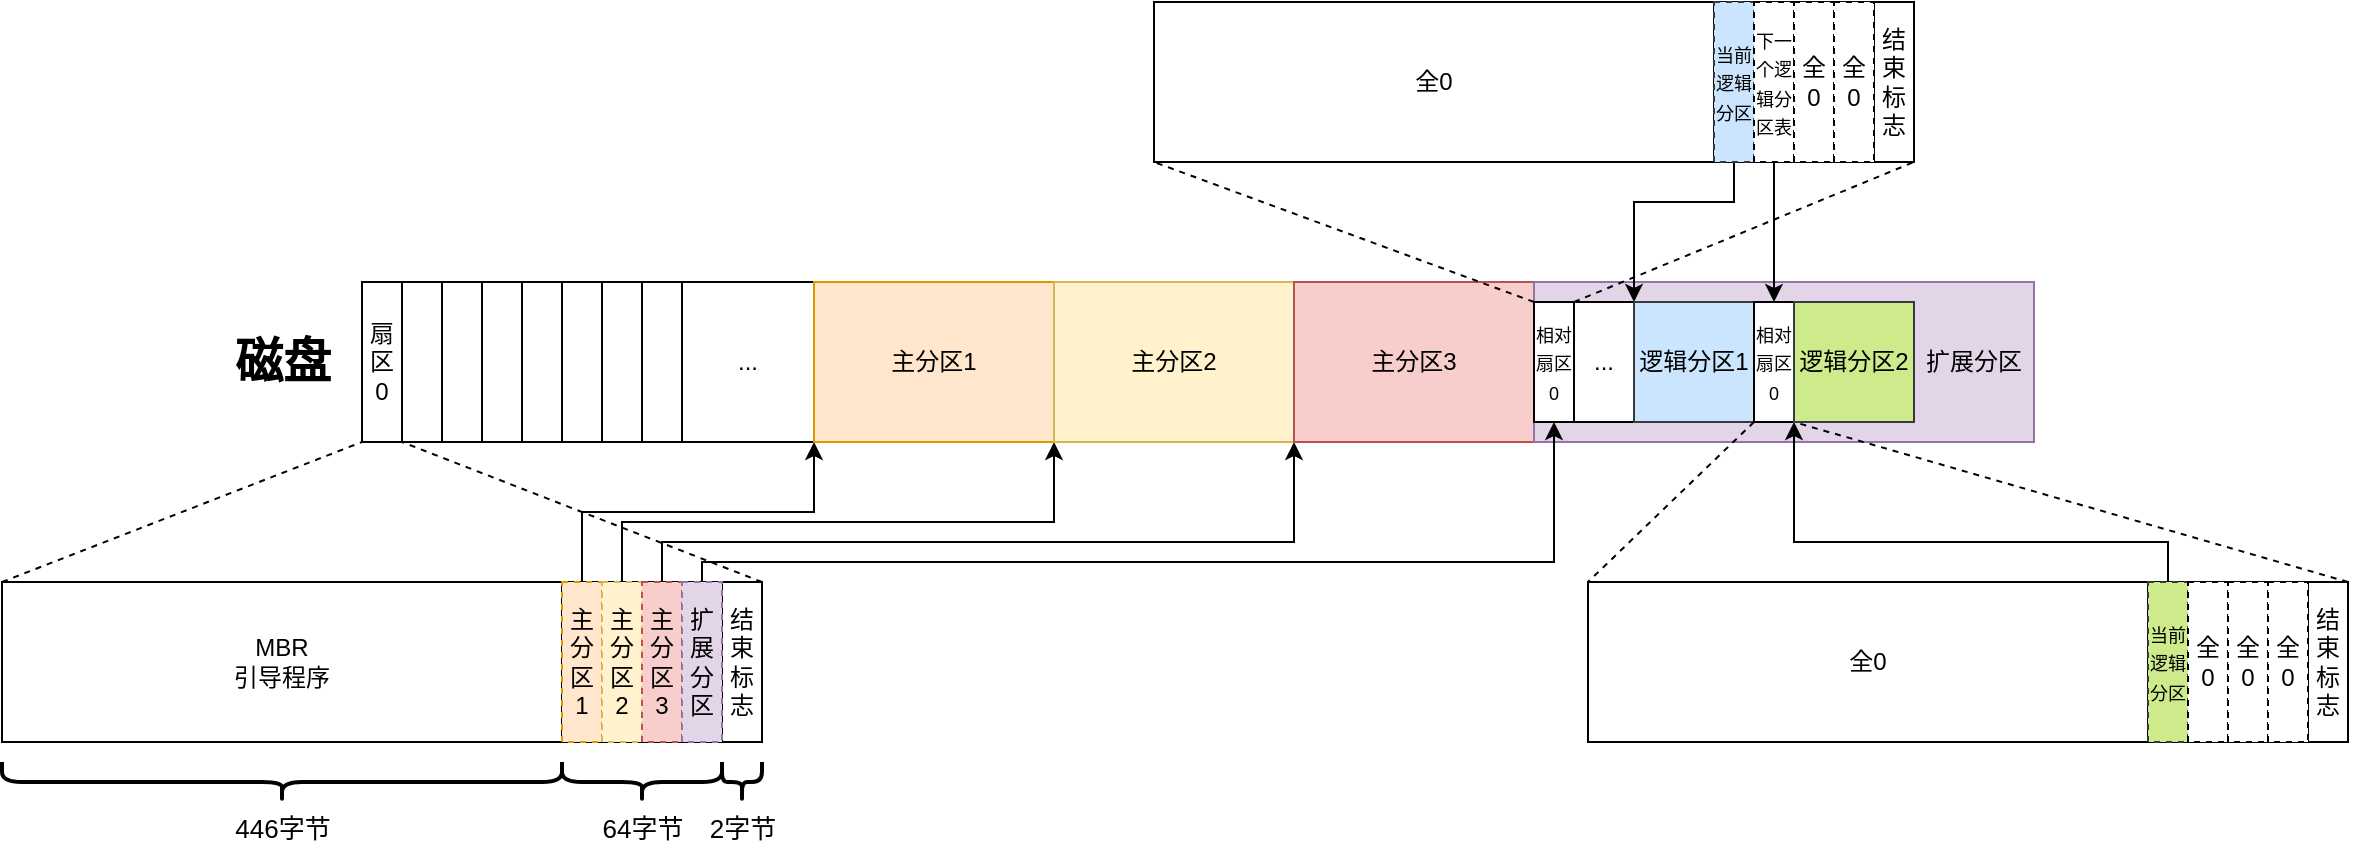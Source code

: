 <mxfile version="20.3.0" type="device"><diagram id="KrhyYPK084xBOkchEBpu" name="第 1 页"><mxGraphModel dx="1422" dy="865" grid="1" gridSize="10" guides="1" tooltips="1" connect="1" arrows="1" fold="1" page="1" pageScale="1" pageWidth="827" pageHeight="1169" math="0" shadow="0"><root><mxCell id="0"/><mxCell id="1" parent="0"/><mxCell id="gaqITlTnFuqZAr5YgOAr-1" value="MBR&lt;br&gt;引导程序" style="rounded=0;whiteSpace=wrap;html=1;" parent="1" vertex="1"><mxGeometry x="34" y="510" width="280" height="80" as="geometry"/></mxCell><mxCell id="gaqITlTnFuqZAr5YgOAr-2" value="" style="rounded=0;whiteSpace=wrap;html=1;" parent="1" vertex="1"><mxGeometry x="314" y="510" width="80" height="80" as="geometry"/></mxCell><mxCell id="gaqITlTnFuqZAr5YgOAr-6" value="结束标志" style="rounded=0;whiteSpace=wrap;html=1;" parent="1" vertex="1"><mxGeometry x="394" y="510" width="20" height="80" as="geometry"/></mxCell><mxCell id="gaqITlTnFuqZAr5YgOAr-67" style="edgeStyle=orthogonalEdgeStyle;rounded=0;orthogonalLoop=1;jettySize=auto;html=1;exitX=0.5;exitY=0;exitDx=0;exitDy=0;entryX=0;entryY=1;entryDx=0;entryDy=0;fontSize=13;" parent="1" source="gaqITlTnFuqZAr5YgOAr-7" target="gaqITlTnFuqZAr5YgOAr-66" edge="1"><mxGeometry relative="1" as="geometry"/></mxCell><mxCell id="gaqITlTnFuqZAr5YgOAr-7" value="主分区1" style="rounded=0;whiteSpace=wrap;html=1;fillColor=#ffe6cc;dashed=1;strokeColor=#d79b00;" parent="1" vertex="1"><mxGeometry x="314" y="510" width="20" height="80" as="geometry"/></mxCell><mxCell id="gaqITlTnFuqZAr5YgOAr-70" style="edgeStyle=orthogonalEdgeStyle;rounded=0;orthogonalLoop=1;jettySize=auto;html=1;exitX=0.5;exitY=0;exitDx=0;exitDy=0;entryX=0;entryY=1;entryDx=0;entryDy=0;fontSize=13;" parent="1" source="gaqITlTnFuqZAr5YgOAr-8" target="gaqITlTnFuqZAr5YgOAr-68" edge="1"><mxGeometry relative="1" as="geometry"><Array as="points"><mxPoint x="344" y="480"/><mxPoint x="560" y="480"/></Array></mxGeometry></mxCell><mxCell id="gaqITlTnFuqZAr5YgOAr-8" value="主分区2" style="rounded=0;whiteSpace=wrap;html=1;fillColor=#fff2cc;dashed=1;strokeColor=#d6b656;" parent="1" vertex="1"><mxGeometry x="334" y="510" width="20" height="80" as="geometry"/></mxCell><mxCell id="gaqITlTnFuqZAr5YgOAr-71" style="edgeStyle=orthogonalEdgeStyle;rounded=0;orthogonalLoop=1;jettySize=auto;html=1;exitX=0.5;exitY=0;exitDx=0;exitDy=0;entryX=0;entryY=1;entryDx=0;entryDy=0;fontSize=13;" parent="1" source="gaqITlTnFuqZAr5YgOAr-9" target="gaqITlTnFuqZAr5YgOAr-69" edge="1"><mxGeometry relative="1" as="geometry"><Array as="points"><mxPoint x="364" y="490"/><mxPoint x="680" y="490"/></Array></mxGeometry></mxCell><mxCell id="gaqITlTnFuqZAr5YgOAr-9" value="主分区3" style="rounded=0;whiteSpace=wrap;html=1;fillColor=#f8cecc;dashed=1;strokeColor=#b85450;" parent="1" vertex="1"><mxGeometry x="354" y="510" width="20" height="80" as="geometry"/></mxCell><mxCell id="gaqITlTnFuqZAr5YgOAr-10" value="扩展分区" style="rounded=0;whiteSpace=wrap;html=1;fillColor=#e1d5e7;dashed=1;strokeColor=#9673a6;" parent="1" vertex="1"><mxGeometry x="374" y="510" width="20" height="80" as="geometry"/></mxCell><mxCell id="gaqITlTnFuqZAr5YgOAr-11" value="" style="shape=curlyBracket;whiteSpace=wrap;html=1;rounded=1;flipH=1;fillColor=none;rotation=90;strokeWidth=2;" parent="1" vertex="1"><mxGeometry x="164" y="470" width="20" height="280" as="geometry"/></mxCell><mxCell id="gaqITlTnFuqZAr5YgOAr-12" value="&lt;span style=&quot;font-weight: normal;&quot;&gt;&lt;font style=&quot;font-size: 13px;&quot;&gt;446字节&lt;/font&gt;&lt;/span&gt;" style="text;strokeColor=none;fillColor=none;html=1;fontSize=24;fontStyle=1;verticalAlign=middle;align=center;strokeWidth=2;" parent="1" vertex="1"><mxGeometry x="139" y="620" width="70" height="20" as="geometry"/></mxCell><mxCell id="gaqITlTnFuqZAr5YgOAr-13" value="" style="shape=curlyBracket;whiteSpace=wrap;html=1;rounded=1;flipH=1;fillColor=none;rotation=90;strokeWidth=2;" parent="1" vertex="1"><mxGeometry x="344" y="570" width="20" height="80" as="geometry"/></mxCell><mxCell id="gaqITlTnFuqZAr5YgOAr-15" value="" style="shape=curlyBracket;whiteSpace=wrap;html=1;rounded=1;flipH=1;fillColor=none;rotation=90;strokeWidth=2;" parent="1" vertex="1"><mxGeometry x="394" y="600" width="20" height="20" as="geometry"/></mxCell><mxCell id="gaqITlTnFuqZAr5YgOAr-32" value="扇区0" style="rounded=0;whiteSpace=wrap;html=1;" parent="1" vertex="1"><mxGeometry x="214" y="360" width="20" height="80" as="geometry"/></mxCell><mxCell id="gaqITlTnFuqZAr5YgOAr-33" value="" style="rounded=0;whiteSpace=wrap;html=1;" parent="1" vertex="1"><mxGeometry x="234" y="360" width="20" height="80" as="geometry"/></mxCell><mxCell id="gaqITlTnFuqZAr5YgOAr-40" value="磁盘" style="text;strokeColor=none;fillColor=none;html=1;fontSize=24;fontStyle=1;verticalAlign=middle;align=center;strokeWidth=2;" parent="1" vertex="1"><mxGeometry x="144" y="380" width="60" height="40" as="geometry"/></mxCell><mxCell id="gaqITlTnFuqZAr5YgOAr-41" value="" style="rounded=0;whiteSpace=wrap;html=1;" parent="1" vertex="1"><mxGeometry x="254" y="360" width="20" height="80" as="geometry"/></mxCell><mxCell id="gaqITlTnFuqZAr5YgOAr-42" value="" style="rounded=0;whiteSpace=wrap;html=1;" parent="1" vertex="1"><mxGeometry x="274" y="360" width="20" height="80" as="geometry"/></mxCell><mxCell id="gaqITlTnFuqZAr5YgOAr-45" value="" style="rounded=0;whiteSpace=wrap;html=1;" parent="1" vertex="1"><mxGeometry x="294" y="360" width="20" height="80" as="geometry"/></mxCell><mxCell id="gaqITlTnFuqZAr5YgOAr-46" value="" style="rounded=0;whiteSpace=wrap;html=1;" parent="1" vertex="1"><mxGeometry x="314" y="360" width="20" height="80" as="geometry"/></mxCell><mxCell id="gaqITlTnFuqZAr5YgOAr-47" value="" style="rounded=0;whiteSpace=wrap;html=1;" parent="1" vertex="1"><mxGeometry x="334" y="360" width="20" height="80" as="geometry"/></mxCell><mxCell id="gaqITlTnFuqZAr5YgOAr-48" value="" style="rounded=0;whiteSpace=wrap;html=1;" parent="1" vertex="1"><mxGeometry x="354" y="360" width="20" height="80" as="geometry"/></mxCell><mxCell id="gaqITlTnFuqZAr5YgOAr-52" value="" style="endArrow=none;html=1;rounded=0;fontSize=13;entryX=0;entryY=1;entryDx=0;entryDy=0;exitX=0;exitY=0;exitDx=0;exitDy=0;dashed=1;" parent="1" source="gaqITlTnFuqZAr5YgOAr-1" target="gaqITlTnFuqZAr5YgOAr-32" edge="1"><mxGeometry width="50" height="50" relative="1" as="geometry"><mxPoint x="44" y="470" as="sourcePoint"/><mxPoint x="94" y="420" as="targetPoint"/></mxGeometry></mxCell><mxCell id="gaqITlTnFuqZAr5YgOAr-53" value="" style="endArrow=none;html=1;rounded=0;fontSize=13;entryX=1;entryY=1;entryDx=0;entryDy=0;exitX=1;exitY=0;exitDx=0;exitDy=0;dashed=1;" parent="1" source="gaqITlTnFuqZAr5YgOAr-6" target="gaqITlTnFuqZAr5YgOAr-32" edge="1"><mxGeometry width="50" height="50" relative="1" as="geometry"><mxPoint x="504" y="540" as="sourcePoint"/><mxPoint x="554" y="490" as="targetPoint"/></mxGeometry></mxCell><mxCell id="gaqITlTnFuqZAr5YgOAr-55" value="&lt;span style=&quot;font-weight: normal;&quot;&gt;&lt;font style=&quot;font-size: 13px;&quot;&gt;64字节&lt;/font&gt;&lt;/span&gt;" style="text;strokeColor=none;fillColor=none;html=1;fontSize=24;fontStyle=1;verticalAlign=middle;align=center;strokeWidth=2;" parent="1" vertex="1"><mxGeometry x="319" y="620" width="70" height="20" as="geometry"/></mxCell><mxCell id="gaqITlTnFuqZAr5YgOAr-56" value="&lt;span style=&quot;font-weight: normal;&quot;&gt;&lt;font style=&quot;font-size: 13px;&quot;&gt;2字节&lt;/font&gt;&lt;/span&gt;" style="text;strokeColor=none;fillColor=none;html=1;fontSize=24;fontStyle=1;verticalAlign=middle;align=center;strokeWidth=2;" parent="1" vertex="1"><mxGeometry x="369" y="620" width="70" height="20" as="geometry"/></mxCell><mxCell id="gaqITlTnFuqZAr5YgOAr-65" value="..." style="rounded=0;whiteSpace=wrap;html=1;" parent="1" vertex="1"><mxGeometry x="374" y="360" width="66" height="80" as="geometry"/></mxCell><mxCell id="gaqITlTnFuqZAr5YgOAr-66" value="主分区1" style="rounded=0;whiteSpace=wrap;html=1;fillColor=#ffe6cc;strokeColor=#d79b00;" parent="1" vertex="1"><mxGeometry x="440" y="360" width="120" height="80" as="geometry"/></mxCell><mxCell id="gaqITlTnFuqZAr5YgOAr-68" value="主分区2" style="rounded=0;whiteSpace=wrap;html=1;fillColor=#fff2cc;strokeColor=#d6b656;" parent="1" vertex="1"><mxGeometry x="560" y="360" width="120" height="80" as="geometry"/></mxCell><mxCell id="gaqITlTnFuqZAr5YgOAr-69" value="主分区3" style="rounded=0;whiteSpace=wrap;html=1;fillColor=#f8cecc;strokeColor=#b85450;" parent="1" vertex="1"><mxGeometry x="680" y="360" width="120" height="80" as="geometry"/></mxCell><mxCell id="gaqITlTnFuqZAr5YgOAr-72" value="&amp;nbsp; &amp;nbsp; &amp;nbsp; &amp;nbsp; &amp;nbsp; &amp;nbsp; &amp;nbsp; &amp;nbsp; &amp;nbsp; &amp;nbsp; &amp;nbsp; &amp;nbsp; &amp;nbsp; &amp;nbsp; &amp;nbsp; &amp;nbsp; &amp;nbsp; &amp;nbsp; &amp;nbsp; &amp;nbsp; &amp;nbsp; &amp;nbsp; &amp;nbsp; &amp;nbsp; &amp;nbsp; &amp;nbsp; &amp;nbsp; &amp;nbsp; &amp;nbsp;扩展分区" style="rounded=0;whiteSpace=wrap;html=1;fillColor=#e1d5e7;strokeColor=#9673a6;" parent="1" vertex="1"><mxGeometry x="800" y="360" width="250" height="80" as="geometry"/></mxCell><mxCell id="gaqITlTnFuqZAr5YgOAr-73" value="&lt;font style=&quot;font-size: 9px;&quot;&gt;相对扇区0&lt;/font&gt;" style="rounded=0;whiteSpace=wrap;html=1;" parent="1" vertex="1"><mxGeometry x="800" y="370" width="20" height="60" as="geometry"/></mxCell><mxCell id="gaqITlTnFuqZAr5YgOAr-75" value="..." style="rounded=0;whiteSpace=wrap;html=1;" parent="1" vertex="1"><mxGeometry x="820" y="370" width="30" height="60" as="geometry"/></mxCell><mxCell id="gaqITlTnFuqZAr5YgOAr-76" value="逻辑分区1" style="rounded=0;whiteSpace=wrap;html=1;fillColor=#cce5ff;strokeColor=#36393d;" parent="1" vertex="1"><mxGeometry x="850" y="370" width="60" height="60" as="geometry"/></mxCell><mxCell id="gaqITlTnFuqZAr5YgOAr-77" value="全0" style="rounded=0;whiteSpace=wrap;html=1;" parent="1" vertex="1"><mxGeometry x="610" y="220" width="280" height="80" as="geometry"/></mxCell><mxCell id="gaqITlTnFuqZAr5YgOAr-78" value="" style="rounded=0;whiteSpace=wrap;html=1;" parent="1" vertex="1"><mxGeometry x="890" y="220" width="80" height="80" as="geometry"/></mxCell><mxCell id="gaqITlTnFuqZAr5YgOAr-79" value="结束标志" style="rounded=0;whiteSpace=wrap;html=1;" parent="1" vertex="1"><mxGeometry x="970" y="220" width="20" height="80" as="geometry"/></mxCell><mxCell id="y9j1uuSUq76obLbvibEF-3" style="edgeStyle=orthogonalEdgeStyle;rounded=0;orthogonalLoop=1;jettySize=auto;html=1;exitX=0.5;exitY=1;exitDx=0;exitDy=0;entryX=0;entryY=0;entryDx=0;entryDy=0;fontSize=9;" edge="1" parent="1" source="gaqITlTnFuqZAr5YgOAr-80" target="gaqITlTnFuqZAr5YgOAr-76"><mxGeometry relative="1" as="geometry"><Array as="points"><mxPoint x="900" y="320"/><mxPoint x="850" y="320"/></Array></mxGeometry></mxCell><mxCell id="gaqITlTnFuqZAr5YgOAr-80" value="&lt;font style=&quot;font-size: 9px;&quot;&gt;当前逻辑分区&lt;/font&gt;" style="rounded=0;whiteSpace=wrap;html=1;fillColor=#cce5ff;dashed=1;strokeColor=#36393d;" parent="1" vertex="1"><mxGeometry x="890" y="220" width="20" height="80" as="geometry"/></mxCell><mxCell id="gaqITlTnFuqZAr5YgOAr-93" style="edgeStyle=orthogonalEdgeStyle;rounded=0;orthogonalLoop=1;jettySize=auto;html=1;exitX=0.5;exitY=1;exitDx=0;exitDy=0;entryX=0.5;entryY=0;entryDx=0;entryDy=0;fontSize=9;" parent="1" source="gaqITlTnFuqZAr5YgOAr-81" target="gaqITlTnFuqZAr5YgOAr-89" edge="1"><mxGeometry relative="1" as="geometry"/></mxCell><mxCell id="gaqITlTnFuqZAr5YgOAr-81" value="&lt;font style=&quot;font-size: 9px;&quot;&gt;下一个逻辑分区表&lt;/font&gt;" style="rounded=0;whiteSpace=wrap;html=1;dashed=1;" parent="1" vertex="1"><mxGeometry x="910" y="220" width="20" height="80" as="geometry"/></mxCell><mxCell id="gaqITlTnFuqZAr5YgOAr-82" value="全0" style="rounded=0;whiteSpace=wrap;html=1;dashed=1;" parent="1" vertex="1"><mxGeometry x="930" y="220" width="20" height="80" as="geometry"/></mxCell><mxCell id="gaqITlTnFuqZAr5YgOAr-83" value="全0" style="rounded=0;whiteSpace=wrap;html=1;dashed=1;" parent="1" vertex="1"><mxGeometry x="950" y="220" width="20" height="80" as="geometry"/></mxCell><mxCell id="gaqITlTnFuqZAr5YgOAr-85" value="" style="endArrow=none;html=1;rounded=0;fontSize=13;entryX=0;entryY=1;entryDx=0;entryDy=0;exitX=0;exitY=0;exitDx=0;exitDy=0;dashed=1;" parent="1" source="gaqITlTnFuqZAr5YgOAr-73" target="gaqITlTnFuqZAr5YgOAr-77" edge="1"><mxGeometry width="50" height="50" relative="1" as="geometry"><mxPoint x="280.0" y="270" as="sourcePoint"/><mxPoint x="460" y="200" as="targetPoint"/></mxGeometry></mxCell><mxCell id="gaqITlTnFuqZAr5YgOAr-86" value="" style="endArrow=none;html=1;rounded=0;fontSize=13;entryX=1;entryY=1;entryDx=0;entryDy=0;exitX=0;exitY=0;exitDx=0;exitDy=0;dashed=1;" parent="1" source="gaqITlTnFuqZAr5YgOAr-75" target="gaqITlTnFuqZAr5YgOAr-79" edge="1"><mxGeometry width="50" height="50" relative="1" as="geometry"><mxPoint x="810" y="380" as="sourcePoint"/><mxPoint x="630" y="310.0" as="targetPoint"/></mxGeometry></mxCell><mxCell id="gaqITlTnFuqZAr5YgOAr-89" value="&lt;span style=&quot;font-size: 9px;&quot;&gt;相对扇区0&lt;/span&gt;" style="rounded=0;whiteSpace=wrap;html=1;" parent="1" vertex="1"><mxGeometry x="910" y="370" width="20" height="60" as="geometry"/></mxCell><mxCell id="gaqITlTnFuqZAr5YgOAr-91" style="edgeStyle=orthogonalEdgeStyle;rounded=0;orthogonalLoop=1;jettySize=auto;html=1;exitX=0.5;exitY=0;exitDx=0;exitDy=0;entryX=0.5;entryY=1;entryDx=0;entryDy=0;fontSize=9;" parent="1" source="gaqITlTnFuqZAr5YgOAr-10" target="gaqITlTnFuqZAr5YgOAr-73" edge="1"><mxGeometry relative="1" as="geometry"><Array as="points"><mxPoint x="384" y="500"/><mxPoint x="810" y="500"/></Array></mxGeometry></mxCell><mxCell id="gaqITlTnFuqZAr5YgOAr-94" value="全0" style="rounded=0;whiteSpace=wrap;html=1;" parent="1" vertex="1"><mxGeometry x="827" y="510" width="280" height="80" as="geometry"/></mxCell><mxCell id="gaqITlTnFuqZAr5YgOAr-95" value="" style="rounded=0;whiteSpace=wrap;html=1;" parent="1" vertex="1"><mxGeometry x="1107" y="510" width="80" height="80" as="geometry"/></mxCell><mxCell id="gaqITlTnFuqZAr5YgOAr-96" value="结束标志" style="rounded=0;whiteSpace=wrap;html=1;" parent="1" vertex="1"><mxGeometry x="1187" y="510" width="20" height="80" as="geometry"/></mxCell><mxCell id="y9j1uuSUq76obLbvibEF-2" style="edgeStyle=orthogonalEdgeStyle;rounded=0;orthogonalLoop=1;jettySize=auto;html=1;exitX=0.5;exitY=0;exitDx=0;exitDy=0;entryX=0;entryY=1;entryDx=0;entryDy=0;fontSize=9;" edge="1" parent="1" source="gaqITlTnFuqZAr5YgOAr-97" target="gaqITlTnFuqZAr5YgOAr-104"><mxGeometry relative="1" as="geometry"><Array as="points"><mxPoint x="1117" y="490"/><mxPoint x="930" y="490"/></Array></mxGeometry></mxCell><mxCell id="gaqITlTnFuqZAr5YgOAr-97" value="&lt;font style=&quot;font-size: 9px;&quot;&gt;当前逻辑分区&lt;/font&gt;" style="rounded=0;whiteSpace=wrap;html=1;fillColor=#cdeb8b;dashed=1;strokeColor=#36393d;" parent="1" vertex="1"><mxGeometry x="1107" y="510" width="20" height="80" as="geometry"/></mxCell><mxCell id="gaqITlTnFuqZAr5YgOAr-98" value="全0" style="rounded=0;whiteSpace=wrap;html=1;dashed=1;" parent="1" vertex="1"><mxGeometry x="1127" y="510" width="20" height="80" as="geometry"/></mxCell><mxCell id="gaqITlTnFuqZAr5YgOAr-99" value="全0" style="rounded=0;whiteSpace=wrap;html=1;dashed=1;" parent="1" vertex="1"><mxGeometry x="1147" y="510" width="20" height="80" as="geometry"/></mxCell><mxCell id="gaqITlTnFuqZAr5YgOAr-100" value="全0" style="rounded=0;whiteSpace=wrap;html=1;dashed=1;" parent="1" vertex="1"><mxGeometry x="1167" y="510" width="20" height="80" as="geometry"/></mxCell><mxCell id="gaqITlTnFuqZAr5YgOAr-101" value="" style="endArrow=none;html=1;rounded=0;fontSize=13;entryX=0;entryY=0;entryDx=0;entryDy=0;exitX=1;exitY=1;exitDx=0;exitDy=0;dashed=1;" parent="1" source="gaqITlTnFuqZAr5YgOAr-76" target="gaqITlTnFuqZAr5YgOAr-94" edge="1"><mxGeometry width="50" height="50" relative="1" as="geometry"><mxPoint x="810" y="380" as="sourcePoint"/><mxPoint x="630" y="310.0" as="targetPoint"/></mxGeometry></mxCell><mxCell id="gaqITlTnFuqZAr5YgOAr-102" value="" style="endArrow=none;html=1;rounded=0;fontSize=13;entryX=1;entryY=1;entryDx=0;entryDy=0;exitX=1;exitY=0;exitDx=0;exitDy=0;dashed=1;" parent="1" source="gaqITlTnFuqZAr5YgOAr-96" target="gaqITlTnFuqZAr5YgOAr-89" edge="1"><mxGeometry width="50" height="50" relative="1" as="geometry"><mxPoint x="830" y="380" as="sourcePoint"/><mxPoint x="1010" y="310.0" as="targetPoint"/></mxGeometry></mxCell><mxCell id="gaqITlTnFuqZAr5YgOAr-104" value="逻辑分区2" style="rounded=0;whiteSpace=wrap;html=1;fillColor=#cdeb8b;strokeColor=#36393d;" parent="1" vertex="1"><mxGeometry x="930" y="370" width="60" height="60" as="geometry"/></mxCell></root></mxGraphModel></diagram></mxfile>